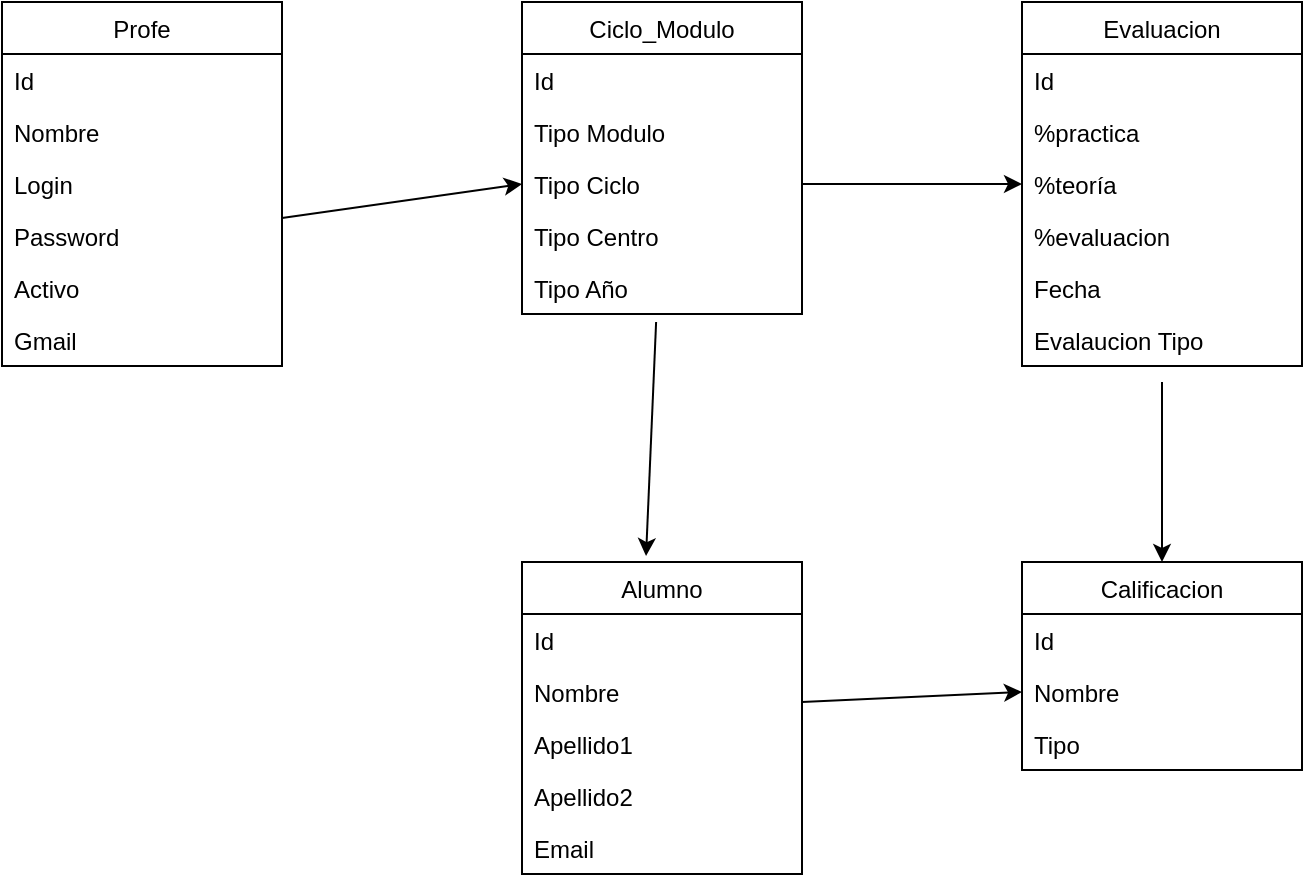 <mxfile version="20.5.1"><diagram id="kGnE6Ibn0Q1wlVKxw-51" name="Página-1"><mxGraphModel dx="1381" dy="805" grid="1" gridSize="10" guides="1" tooltips="1" connect="1" arrows="1" fold="1" page="1" pageScale="1" pageWidth="827" pageHeight="1169" math="0" shadow="0"><root><mxCell id="0"/><mxCell id="1" parent="0"/><mxCell id="F0MLY7bqlGqdgUB1QqzL-1" value="Profe" style="swimlane;fontStyle=0;childLayout=stackLayout;horizontal=1;startSize=26;fillColor=none;horizontalStack=0;resizeParent=1;resizeParentMax=0;resizeLast=0;collapsible=1;marginBottom=0;" vertex="1" parent="1"><mxGeometry x="140" y="80" width="140" height="182" as="geometry"/></mxCell><mxCell id="F0MLY7bqlGqdgUB1QqzL-2" value="Id" style="text;strokeColor=none;fillColor=none;align=left;verticalAlign=top;spacingLeft=4;spacingRight=4;overflow=hidden;rotatable=0;points=[[0,0.5],[1,0.5]];portConstraint=eastwest;" vertex="1" parent="F0MLY7bqlGqdgUB1QqzL-1"><mxGeometry y="26" width="140" height="26" as="geometry"/></mxCell><mxCell id="F0MLY7bqlGqdgUB1QqzL-3" value="Nombre" style="text;strokeColor=none;fillColor=none;align=left;verticalAlign=top;spacingLeft=4;spacingRight=4;overflow=hidden;rotatable=0;points=[[0,0.5],[1,0.5]];portConstraint=eastwest;" vertex="1" parent="F0MLY7bqlGqdgUB1QqzL-1"><mxGeometry y="52" width="140" height="26" as="geometry"/></mxCell><mxCell id="F0MLY7bqlGqdgUB1QqzL-4" value="Login" style="text;strokeColor=none;fillColor=none;align=left;verticalAlign=top;spacingLeft=4;spacingRight=4;overflow=hidden;rotatable=0;points=[[0,0.5],[1,0.5]];portConstraint=eastwest;" vertex="1" parent="F0MLY7bqlGqdgUB1QqzL-1"><mxGeometry y="78" width="140" height="26" as="geometry"/></mxCell><mxCell id="F0MLY7bqlGqdgUB1QqzL-5" value="Password" style="text;strokeColor=none;fillColor=none;align=left;verticalAlign=top;spacingLeft=4;spacingRight=4;overflow=hidden;rotatable=0;points=[[0,0.5],[1,0.5]];portConstraint=eastwest;" vertex="1" parent="F0MLY7bqlGqdgUB1QqzL-1"><mxGeometry y="104" width="140" height="26" as="geometry"/></mxCell><mxCell id="F0MLY7bqlGqdgUB1QqzL-6" value="Activo" style="text;strokeColor=none;fillColor=none;align=left;verticalAlign=top;spacingLeft=4;spacingRight=4;overflow=hidden;rotatable=0;points=[[0,0.5],[1,0.5]];portConstraint=eastwest;" vertex="1" parent="F0MLY7bqlGqdgUB1QqzL-1"><mxGeometry y="130" width="140" height="26" as="geometry"/></mxCell><mxCell id="F0MLY7bqlGqdgUB1QqzL-7" value="Gmail" style="text;strokeColor=none;fillColor=none;align=left;verticalAlign=top;spacingLeft=4;spacingRight=4;overflow=hidden;rotatable=0;points=[[0,0.5],[1,0.5]];portConstraint=eastwest;" vertex="1" parent="F0MLY7bqlGqdgUB1QqzL-1"><mxGeometry y="156" width="140" height="26" as="geometry"/></mxCell><mxCell id="F0MLY7bqlGqdgUB1QqzL-8" value="Ciclo_Modulo" style="swimlane;fontStyle=0;childLayout=stackLayout;horizontal=1;startSize=26;fillColor=none;horizontalStack=0;resizeParent=1;resizeParentMax=0;resizeLast=0;collapsible=1;marginBottom=0;" vertex="1" parent="1"><mxGeometry x="400" y="80" width="140" height="156" as="geometry"/></mxCell><mxCell id="F0MLY7bqlGqdgUB1QqzL-9" value="Id" style="text;strokeColor=none;fillColor=none;align=left;verticalAlign=top;spacingLeft=4;spacingRight=4;overflow=hidden;rotatable=0;points=[[0,0.5],[1,0.5]];portConstraint=eastwest;" vertex="1" parent="F0MLY7bqlGqdgUB1QqzL-8"><mxGeometry y="26" width="140" height="26" as="geometry"/></mxCell><mxCell id="F0MLY7bqlGqdgUB1QqzL-10" value="Tipo Modulo" style="text;strokeColor=none;fillColor=none;align=left;verticalAlign=top;spacingLeft=4;spacingRight=4;overflow=hidden;rotatable=0;points=[[0,0.5],[1,0.5]];portConstraint=eastwest;" vertex="1" parent="F0MLY7bqlGqdgUB1QqzL-8"><mxGeometry y="52" width="140" height="26" as="geometry"/></mxCell><mxCell id="F0MLY7bqlGqdgUB1QqzL-11" value="Tipo Ciclo" style="text;strokeColor=none;fillColor=none;align=left;verticalAlign=top;spacingLeft=4;spacingRight=4;overflow=hidden;rotatable=0;points=[[0,0.5],[1,0.5]];portConstraint=eastwest;" vertex="1" parent="F0MLY7bqlGqdgUB1QqzL-8"><mxGeometry y="78" width="140" height="26" as="geometry"/></mxCell><mxCell id="F0MLY7bqlGqdgUB1QqzL-31" value="Tipo Centro" style="text;strokeColor=none;fillColor=none;align=left;verticalAlign=top;spacingLeft=4;spacingRight=4;overflow=hidden;rotatable=0;points=[[0,0.5],[1,0.5]];portConstraint=eastwest;" vertex="1" parent="F0MLY7bqlGqdgUB1QqzL-8"><mxGeometry y="104" width="140" height="26" as="geometry"/></mxCell><mxCell id="F0MLY7bqlGqdgUB1QqzL-32" value="Tipo Año" style="text;strokeColor=none;fillColor=none;align=left;verticalAlign=top;spacingLeft=4;spacingRight=4;overflow=hidden;rotatable=0;points=[[0,0.5],[1,0.5]];portConstraint=eastwest;" vertex="1" parent="F0MLY7bqlGqdgUB1QqzL-8"><mxGeometry y="130" width="140" height="26" as="geometry"/></mxCell><mxCell id="F0MLY7bqlGqdgUB1QqzL-12" value="Evaluacion" style="swimlane;fontStyle=0;childLayout=stackLayout;horizontal=1;startSize=26;fillColor=none;horizontalStack=0;resizeParent=1;resizeParentMax=0;resizeLast=0;collapsible=1;marginBottom=0;" vertex="1" parent="1"><mxGeometry x="650" y="80" width="140" height="182" as="geometry"/></mxCell><mxCell id="F0MLY7bqlGqdgUB1QqzL-13" value="Id" style="text;strokeColor=none;fillColor=none;align=left;verticalAlign=top;spacingLeft=4;spacingRight=4;overflow=hidden;rotatable=0;points=[[0,0.5],[1,0.5]];portConstraint=eastwest;" vertex="1" parent="F0MLY7bqlGqdgUB1QqzL-12"><mxGeometry y="26" width="140" height="26" as="geometry"/></mxCell><mxCell id="F0MLY7bqlGqdgUB1QqzL-28" value="%practica" style="text;strokeColor=none;fillColor=none;align=left;verticalAlign=top;spacingLeft=4;spacingRight=4;overflow=hidden;rotatable=0;points=[[0,0.5],[1,0.5]];portConstraint=eastwest;" vertex="1" parent="F0MLY7bqlGqdgUB1QqzL-12"><mxGeometry y="52" width="140" height="26" as="geometry"/></mxCell><mxCell id="F0MLY7bqlGqdgUB1QqzL-29" value="%teoría" style="text;strokeColor=none;fillColor=none;align=left;verticalAlign=top;spacingLeft=4;spacingRight=4;overflow=hidden;rotatable=0;points=[[0,0.5],[1,0.5]];portConstraint=eastwest;" vertex="1" parent="F0MLY7bqlGqdgUB1QqzL-12"><mxGeometry y="78" width="140" height="26" as="geometry"/></mxCell><mxCell id="F0MLY7bqlGqdgUB1QqzL-15" value="%evaluacion" style="text;strokeColor=none;fillColor=none;align=left;verticalAlign=top;spacingLeft=4;spacingRight=4;overflow=hidden;rotatable=0;points=[[0,0.5],[1,0.5]];portConstraint=eastwest;" vertex="1" parent="F0MLY7bqlGqdgUB1QqzL-12"><mxGeometry y="104" width="140" height="26" as="geometry"/></mxCell><mxCell id="F0MLY7bqlGqdgUB1QqzL-30" value="Fecha" style="text;strokeColor=none;fillColor=none;align=left;verticalAlign=top;spacingLeft=4;spacingRight=4;overflow=hidden;rotatable=0;points=[[0,0.5],[1,0.5]];portConstraint=eastwest;" vertex="1" parent="F0MLY7bqlGqdgUB1QqzL-12"><mxGeometry y="130" width="140" height="26" as="geometry"/></mxCell><mxCell id="F0MLY7bqlGqdgUB1QqzL-27" value="Evalaucion Tipo" style="text;strokeColor=none;fillColor=none;align=left;verticalAlign=top;spacingLeft=4;spacingRight=4;overflow=hidden;rotatable=0;points=[[0,0.5],[1,0.5]];portConstraint=eastwest;" vertex="1" parent="F0MLY7bqlGqdgUB1QqzL-12"><mxGeometry y="156" width="140" height="26" as="geometry"/></mxCell><mxCell id="F0MLY7bqlGqdgUB1QqzL-16" value="Calificacion" style="swimlane;fontStyle=0;childLayout=stackLayout;horizontal=1;startSize=26;fillColor=none;horizontalStack=0;resizeParent=1;resizeParentMax=0;resizeLast=0;collapsible=1;marginBottom=0;" vertex="1" parent="1"><mxGeometry x="650" y="360" width="140" height="104" as="geometry"/></mxCell><mxCell id="F0MLY7bqlGqdgUB1QqzL-17" value="Id" style="text;strokeColor=none;fillColor=none;align=left;verticalAlign=top;spacingLeft=4;spacingRight=4;overflow=hidden;rotatable=0;points=[[0,0.5],[1,0.5]];portConstraint=eastwest;" vertex="1" parent="F0MLY7bqlGqdgUB1QqzL-16"><mxGeometry y="26" width="140" height="26" as="geometry"/></mxCell><mxCell id="F0MLY7bqlGqdgUB1QqzL-18" value="Nombre" style="text;strokeColor=none;fillColor=none;align=left;verticalAlign=top;spacingLeft=4;spacingRight=4;overflow=hidden;rotatable=0;points=[[0,0.5],[1,0.5]];portConstraint=eastwest;" vertex="1" parent="F0MLY7bqlGqdgUB1QqzL-16"><mxGeometry y="52" width="140" height="26" as="geometry"/></mxCell><mxCell id="F0MLY7bqlGqdgUB1QqzL-19" value="Tipo" style="text;strokeColor=none;fillColor=none;align=left;verticalAlign=top;spacingLeft=4;spacingRight=4;overflow=hidden;rotatable=0;points=[[0,0.5],[1,0.5]];portConstraint=eastwest;" vertex="1" parent="F0MLY7bqlGqdgUB1QqzL-16"><mxGeometry y="78" width="140" height="26" as="geometry"/></mxCell><mxCell id="F0MLY7bqlGqdgUB1QqzL-20" value="Alumno" style="swimlane;fontStyle=0;childLayout=stackLayout;horizontal=1;startSize=26;fillColor=none;horizontalStack=0;resizeParent=1;resizeParentMax=0;resizeLast=0;collapsible=1;marginBottom=0;" vertex="1" parent="1"><mxGeometry x="400" y="360" width="140" height="156" as="geometry"/></mxCell><mxCell id="F0MLY7bqlGqdgUB1QqzL-21" value="Id" style="text;strokeColor=none;fillColor=none;align=left;verticalAlign=top;spacingLeft=4;spacingRight=4;overflow=hidden;rotatable=0;points=[[0,0.5],[1,0.5]];portConstraint=eastwest;" vertex="1" parent="F0MLY7bqlGqdgUB1QqzL-20"><mxGeometry y="26" width="140" height="26" as="geometry"/></mxCell><mxCell id="F0MLY7bqlGqdgUB1QqzL-22" value="Nombre   " style="text;strokeColor=none;fillColor=none;align=left;verticalAlign=top;spacingLeft=4;spacingRight=4;overflow=hidden;rotatable=0;points=[[0,0.5],[1,0.5]];portConstraint=eastwest;" vertex="1" parent="F0MLY7bqlGqdgUB1QqzL-20"><mxGeometry y="52" width="140" height="26" as="geometry"/></mxCell><mxCell id="F0MLY7bqlGqdgUB1QqzL-25" value="Apellido1" style="text;strokeColor=none;fillColor=none;align=left;verticalAlign=top;spacingLeft=4;spacingRight=4;overflow=hidden;rotatable=0;points=[[0,0.5],[1,0.5]];portConstraint=eastwest;" vertex="1" parent="F0MLY7bqlGqdgUB1QqzL-20"><mxGeometry y="78" width="140" height="26" as="geometry"/></mxCell><mxCell id="F0MLY7bqlGqdgUB1QqzL-23" value="Apellido2" style="text;strokeColor=none;fillColor=none;align=left;verticalAlign=top;spacingLeft=4;spacingRight=4;overflow=hidden;rotatable=0;points=[[0,0.5],[1,0.5]];portConstraint=eastwest;" vertex="1" parent="F0MLY7bqlGqdgUB1QqzL-20"><mxGeometry y="104" width="140" height="26" as="geometry"/></mxCell><mxCell id="F0MLY7bqlGqdgUB1QqzL-26" value="Email" style="text;strokeColor=none;fillColor=none;align=left;verticalAlign=top;spacingLeft=4;spacingRight=4;overflow=hidden;rotatable=0;points=[[0,0.5],[1,0.5]];portConstraint=eastwest;" vertex="1" parent="F0MLY7bqlGqdgUB1QqzL-20"><mxGeometry y="130" width="140" height="26" as="geometry"/></mxCell><mxCell id="F0MLY7bqlGqdgUB1QqzL-33" value="" style="endArrow=classic;html=1;rounded=0;entryX=0;entryY=0.5;entryDx=0;entryDy=0;exitX=1;exitY=1.154;exitDx=0;exitDy=0;exitPerimeter=0;" edge="1" parent="1" source="F0MLY7bqlGqdgUB1QqzL-4" target="F0MLY7bqlGqdgUB1QqzL-11"><mxGeometry width="50" height="50" relative="1" as="geometry"><mxPoint x="280" y="170" as="sourcePoint"/><mxPoint x="330" y="120" as="targetPoint"/></mxGeometry></mxCell><mxCell id="F0MLY7bqlGqdgUB1QqzL-34" value="" style="endArrow=classic;html=1;rounded=0;entryX=0.443;entryY=-0.019;entryDx=0;entryDy=0;exitX=0.479;exitY=1.154;exitDx=0;exitDy=0;exitPerimeter=0;entryPerimeter=0;" edge="1" parent="1" source="F0MLY7bqlGqdgUB1QqzL-32" target="F0MLY7bqlGqdgUB1QqzL-20"><mxGeometry width="50" height="50" relative="1" as="geometry"><mxPoint x="290" y="198.004" as="sourcePoint"/><mxPoint x="410" y="181" as="targetPoint"/></mxGeometry></mxCell><mxCell id="F0MLY7bqlGqdgUB1QqzL-35" value="" style="endArrow=classic;html=1;rounded=0;exitX=1;exitY=0.5;exitDx=0;exitDy=0;entryX=0;entryY=0.5;entryDx=0;entryDy=0;" edge="1" parent="1" source="F0MLY7bqlGqdgUB1QqzL-11" target="F0MLY7bqlGqdgUB1QqzL-29"><mxGeometry width="50" height="50" relative="1" as="geometry"><mxPoint x="477.06" y="250.004" as="sourcePoint"/><mxPoint x="560" y="190" as="targetPoint"/></mxGeometry></mxCell><mxCell id="F0MLY7bqlGqdgUB1QqzL-36" value="" style="endArrow=classic;html=1;rounded=0;entryX=0.5;entryY=0;entryDx=0;entryDy=0;exitX=0.5;exitY=1.308;exitDx=0;exitDy=0;exitPerimeter=0;" edge="1" parent="1" source="F0MLY7bqlGqdgUB1QqzL-27" target="F0MLY7bqlGqdgUB1QqzL-16"><mxGeometry width="50" height="50" relative="1" as="geometry"><mxPoint x="487.06" y="260.004" as="sourcePoint"/><mxPoint x="482.02" y="377.036" as="targetPoint"/></mxGeometry></mxCell><mxCell id="F0MLY7bqlGqdgUB1QqzL-37" value="" style="endArrow=classic;html=1;rounded=0;entryX=0;entryY=0.5;entryDx=0;entryDy=0;exitX=1;exitY=-0.308;exitDx=0;exitDy=0;exitPerimeter=0;" edge="1" parent="1" source="F0MLY7bqlGqdgUB1QqzL-25" target="F0MLY7bqlGqdgUB1QqzL-18"><mxGeometry width="50" height="50" relative="1" as="geometry"><mxPoint x="497.06" y="270.004" as="sourcePoint"/><mxPoint x="492.02" y="387.036" as="targetPoint"/></mxGeometry></mxCell></root></mxGraphModel></diagram></mxfile>